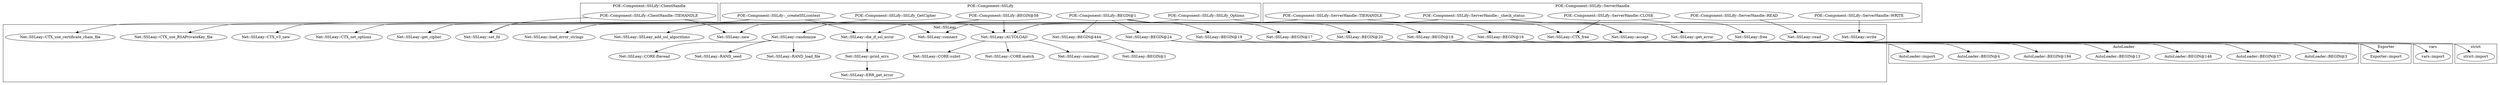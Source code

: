 digraph {
graph [overlap=false]
subgraph cluster_vars {
	label="vars";
	"vars::import";
}
subgraph cluster_POE_Component_SSLify_ClientHandle {
	label="POE::Component::SSLify::ClientHandle";
	"POE::Component::SSLify::ClientHandle::TIEHANDLE";
}
subgraph cluster_AutoLoader {
	label="AutoLoader";
	"AutoLoader::import";
	"AutoLoader::BEGIN@3";
	"AutoLoader::BEGIN@37";
	"AutoLoader::BEGIN@146";
	"AutoLoader::BEGIN@13";
	"AutoLoader::BEGIN@194";
	"AutoLoader::BEGIN@4";
}
subgraph cluster_POE_Component_SSLify {
	label="POE::Component::SSLify";
	"POE::Component::SSLify::BEGIN@1";
	"POE::Component::SSLify::SSLify_Options";
	"POE::Component::SSLify::BEGIN@58";
	"POE::Component::SSLify::SSLify_GetCipher";
	"POE::Component::SSLify::_createSSLcontext";
}
subgraph cluster_Exporter {
	label="Exporter";
	"Exporter::import";
}
subgraph cluster_POE_Component_SSLify_ServerHandle {
	label="POE::Component::SSLify::ServerHandle";
	"POE::Component::SSLify::ServerHandle::CLOSE";
	"POE::Component::SSLify::ServerHandle::TIEHANDLE";
	"POE::Component::SSLify::ServerHandle::WRITE";
	"POE::Component::SSLify::ServerHandle::READ";
	"POE::Component::SSLify::ServerHandle::_check_status";
}
subgraph cluster_strict {
	label="strict";
	"strict::import";
}
subgraph cluster_Net_SSLeay {
	label="Net::SSLeay";
	"Net::SSLeay::CORE:match";
	"Net::SSLeay::BEGIN@24";
	"Net::SSLeay::ERR_get_error";
	"Net::SSLeay::write";
	"Net::SSLeay::randomize";
	"Net::SSLeay::set_fd";
	"Net::SSLeay::constant";
	"Net::SSLeay::CTX_v3_new";
	"Net::SSLeay::BEGIN@444";
	"Net::SSLeay::get_error";
	"Net::SSLeay::CORE:subst";
	"Net::SSLeay::new";
	"Net::SSLeay::BEGIN@20";
	"Net::SSLeay::BEGIN@17";
	"Net::SSLeay::SSLeay_add_ssl_algorithms";
	"Net::SSLeay::read";
	"Net::SSLeay::CTX_free";
	"Net::SSLeay::load_error_strings";
	"Net::SSLeay::get_cipher";
	"Net::SSLeay::connect";
	"Net::SSLeay::RAND_load_file";
	"Net::SSLeay::free";
	"Net::SSLeay::CTX_set_options";
	"Net::SSLeay::CTX_use_RSAPrivateKey_file";
	"Net::SSLeay::AUTOLOAD";
	"Net::SSLeay::BEGIN@18";
	"Net::SSLeay::die_if_ssl_error";
	"Net::SSLeay::print_errs";
	"Net::SSLeay::CORE:fteread";
	"Net::SSLeay::RAND_seed";
	"Net::SSLeay::BEGIN@16";
	"Net::SSLeay::BEGIN@19";
	"Net::SSLeay::CTX_use_certificate_chain_file";
	"Net::SSLeay::accept";
	"Net::SSLeay::BEGIN@1";
}
"Net::SSLeay::BEGIN@24" -> "AutoLoader::BEGIN@4";
"POE::Component::SSLify::_createSSLcontext" -> "Net::SSLeay::CTX_v3_new";
"POE::Component::SSLify::ServerHandle::_check_status" -> "Net::SSLeay::get_error";
"Net::SSLeay::BEGIN@24" -> "AutoLoader::BEGIN@3";
"Net::SSLeay::print_errs" -> "Net::SSLeay::ERR_get_error";
"POE::Component::SSLify::ServerHandle::WRITE" -> "Net::SSLeay::write";
"Net::SSLeay::randomize" -> "Net::SSLeay::RAND_seed";
"Net::SSLeay::BEGIN@24" -> "AutoLoader::BEGIN@146";
"POE::Component::SSLify::BEGIN@1" -> "Net::SSLeay::BEGIN@19";
"Net::SSLeay::BEGIN@444" -> "Net::SSLeay::BEGIN@1";
"POE::Component::SSLify::_createSSLcontext" -> "Net::SSLeay::die_if_ssl_error";
"POE::Component::SSLify::ServerHandle::TIEHANDLE" -> "Net::SSLeay::die_if_ssl_error";
"POE::Component::SSLify::BEGIN@58" -> "Net::SSLeay::SSLeay_add_ssl_algorithms";
"POE::Component::SSLify::SSLify_GetCipher" -> "Net::SSLeay::get_cipher";
"Net::SSLeay::BEGIN@24" -> "AutoLoader::BEGIN@13";
"Net::SSLeay::randomize" -> "Net::SSLeay::CORE:fteread";
"Net::SSLeay::BEGIN@19" -> "Exporter::import";
"Net::SSLeay::BEGIN@20" -> "Exporter::import";
"Net::SSLeay::BEGIN@17" -> "Exporter::import";
"POE::Component::SSLify::BEGIN@1" -> "Net::SSLeay::BEGIN@20";
"POE::Component::SSLify::BEGIN@1" -> "Net::SSLeay::BEGIN@17";
"Net::SSLeay::BEGIN@18" -> "vars::import";
"POE::Component::SSLify::ServerHandle::READ" -> "Net::SSLeay::read";
"POE::Component::SSLify::BEGIN@1" -> "Net::SSLeay::BEGIN@444";
"POE::Component::SSLify::ClientHandle::TIEHANDLE" -> "Net::SSLeay::new";
"POE::Component::SSLify::ServerHandle::TIEHANDLE" -> "Net::SSLeay::new";
"Net::SSLeay::BEGIN@24" -> "AutoLoader::BEGIN@194";
"Net::SSLeay::AUTOLOAD" -> "Net::SSLeay::constant";
"POE::Component::SSLify::ClientHandle::TIEHANDLE" -> "Net::SSLeay::set_fd";
"POE::Component::SSLify::ServerHandle::TIEHANDLE" -> "Net::SSLeay::set_fd";
"POE::Component::SSLify::BEGIN@1" -> "Net::SSLeay::BEGIN@18";
"POE::Component::SSLify::ServerHandle::CLOSE" -> "Net::SSLeay::free";
"Net::SSLeay::randomize" -> "Net::SSLeay::RAND_load_file";
"POE::Component::SSLify::_createSSLcontext" -> "Net::SSLeay::CTX_use_RSAPrivateKey_file";
"POE::Component::SSLify::_createSSLcontext" -> "Net::SSLeay::CTX_use_certificate_chain_file";
"Net::SSLeay::BEGIN@16" -> "strict::import";
"Net::SSLeay::BEGIN@24" -> "AutoLoader::import";
"POE::Component::SSLify::ServerHandle::CLOSE" -> "Net::SSLeay::CTX_free";
"POE::Component::SSLify::SSLify_Options" -> "Net::SSLeay::CTX_free";
"POE::Component::SSLify::BEGIN@58" -> "Net::SSLeay::load_error_strings";
"Net::SSLeay::AUTOLOAD" -> "Net::SSLeay::CORE:subst";
"POE::Component::SSLify::BEGIN@1" -> "Net::SSLeay::BEGIN@24";
"Net::SSLeay::AUTOLOAD" -> "Net::SSLeay::CORE:match";
"POE::Component::SSLify::BEGIN@58" -> "Net::SSLeay::randomize";
"POE::Component::SSLify::_createSSLcontext" -> "Net::SSLeay::CTX_set_options";
"POE::Component::SSLify::ServerHandle::_check_status" -> "Net::SSLeay::AUTOLOAD";
"POE::Component::SSLify::_createSSLcontext" -> "Net::SSLeay::AUTOLOAD";
"POE::Component::SSLify::BEGIN@58" -> "Net::SSLeay::AUTOLOAD";
"POE::Component::SSLify::SSLify_Options" -> "Net::SSLeay::AUTOLOAD";
"Net::SSLeay::BEGIN@24" -> "AutoLoader::BEGIN@37";
"POE::Component::SSLify::BEGIN@1" -> "Net::SSLeay::BEGIN@16";
"POE::Component::SSLify::ServerHandle::_check_status" -> "Net::SSLeay::accept";
"POE::Component::SSLify::ServerHandle::TIEHANDLE" -> "Net::SSLeay::accept";
"Net::SSLeay::die_if_ssl_error" -> "Net::SSLeay::print_errs";
"POE::Component::SSLify::ClientHandle::TIEHANDLE" -> "Net::SSLeay::connect";
"POE::Component::SSLify::ServerHandle::_check_status" -> "Net::SSLeay::connect";
}
